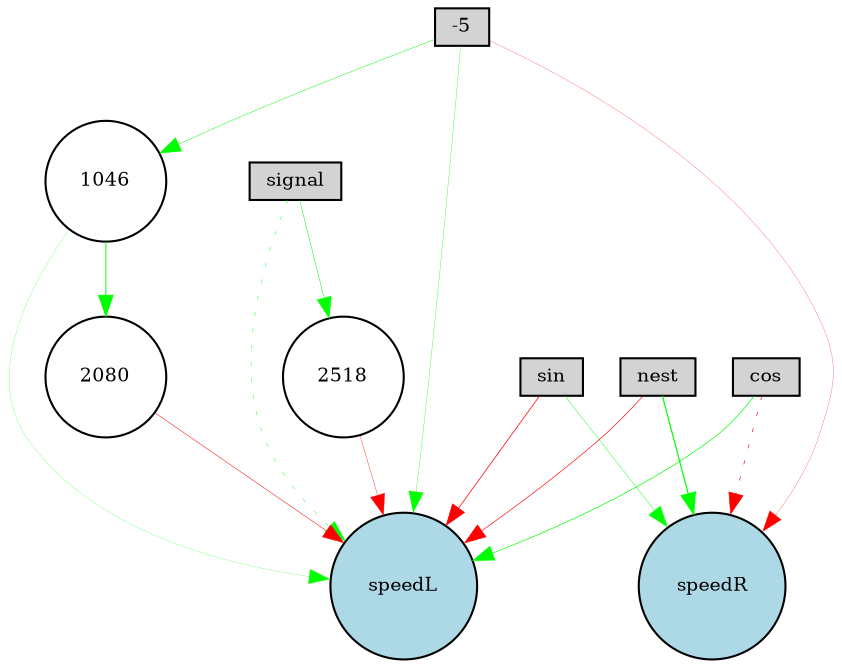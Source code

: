digraph {
	node [fontsize=9 height=0.2 shape=circle width=0.2]
	cos [fillcolor=lightgray shape=box style=filled]
	sin [fillcolor=lightgray shape=box style=filled]
	nest [fillcolor=lightgray shape=box style=filled]
	signal [fillcolor=lightgray shape=box style=filled]
	-5 [fillcolor=lightgray shape=box style=filled]
	speedL [fillcolor=lightblue style=filled]
	speedR [fillcolor=lightblue style=filled]
	1046 [fillcolor=white style=filled]
	2518 [fillcolor=white style=filled]
	2080 [fillcolor=white style=filled]
	-5 -> speedL [color=green penwidth=0.15840043352406874 style=solid]
	sin -> speedR [color=green penwidth=0.19956087180120918 style=solid]
	-5 -> speedR [color=red penwidth=0.11606276415703537 style=solid]
	cos -> speedL [color=green penwidth=0.33028587746898785 style=solid]
	sin -> speedL [color=red penwidth=0.3577581905526003 style=solid]
	cos -> speedR [color=red penwidth=0.3171451964377865 style=dotted]
	nest -> speedL [color=red penwidth=0.30884635860531995 style=solid]
	1046 -> speedL [color=green penwidth=0.10375254801231568 style=solid]
	nest -> speedR [color=green penwidth=0.5862456507493886 style=solid]
	2080 -> speedL [color=red penwidth=0.24144223584982963 style=solid]
	signal -> speedL [color=green penwidth=0.20541516792926723 style=dotted]
	signal -> 2518 [color=green penwidth=0.2346916439534592 style=solid]
	2518 -> speedL [color=red penwidth=0.16728606238448612 style=solid]
	-5 -> 1046 [color=green penwidth=0.22722736116826994 style=solid]
	1046 -> 2080 [color=green penwidth=0.45591117367996925 style=solid]
}
